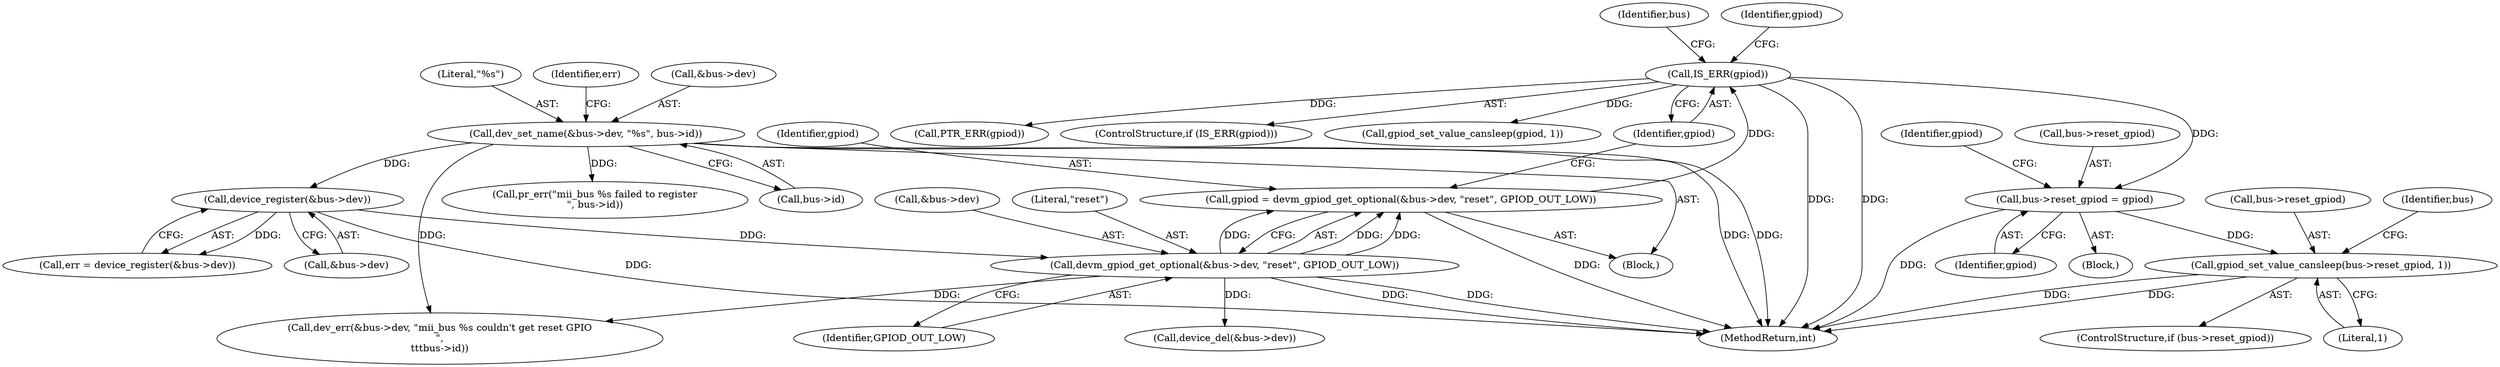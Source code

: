 digraph "0_linux_6ff7b060535e87c2ae14dd8548512abfdda528fb@pointer" {
"1000236" [label="(Call,bus->reset_gpiod = gpiod)"];
"1000212" [label="(Call,IS_ERR(gpiod))"];
"1000202" [label="(Call,gpiod = devm_gpiod_get_optional(&bus->dev, \"reset\", GPIOD_OUT_LOW))"];
"1000204" [label="(Call,devm_gpiod_get_optional(&bus->dev, \"reset\", GPIOD_OUT_LOW))"];
"1000181" [label="(Call,device_register(&bus->dev))"];
"1000170" [label="(Call,dev_set_name(&bus->dev, \"%s\", bus->id))"];
"1000340" [label="(Call,gpiod_set_value_cansleep(bus->reset_gpiod, 1))"];
"1000182" [label="(Call,&bus->dev)"];
"1000348" [label="(Identifier,bus)"];
"1000242" [label="(Identifier,gpiod)"];
"1000175" [label="(Literal,\"%s\")"];
"1000345" [label="(Call,device_del(&bus->dev))"];
"1000212" [label="(Call,IS_ERR(gpiod))"];
"1000215" [label="(Call,dev_err(&bus->dev, \"mii_bus %s couldn't get reset GPIO\n\",\n\t\t\tbus->id))"];
"1000180" [label="(Identifier,err)"];
"1000205" [label="(Call,&bus->dev)"];
"1000213" [label="(Identifier,gpiod)"];
"1000204" [label="(Call,devm_gpiod_get_optional(&bus->dev, \"reset\", GPIOD_OUT_LOW))"];
"1000171" [label="(Call,&bus->dev)"];
"1000210" [label="(Identifier,GPIOD_OUT_LOW)"];
"1000189" [label="(Call,pr_err(\"mii_bus %s failed to register\n\", bus->id))"];
"1000340" [label="(Call,gpiod_set_value_cansleep(bus->reset_gpiod, 1))"];
"1000203" [label="(Identifier,gpiod)"];
"1000230" [label="(Call,PTR_ERR(gpiod))"];
"1000211" [label="(ControlStructure,if (IS_ERR(gpiod)))"];
"1000237" [label="(Call,bus->reset_gpiod)"];
"1000341" [label="(Call,bus->reset_gpiod)"];
"1000240" [label="(Identifier,gpiod)"];
"1000344" [label="(Literal,1)"];
"1000235" [label="(Block,)"];
"1000202" [label="(Call,gpiod = devm_gpiod_get_optional(&bus->dev, \"reset\", GPIOD_OUT_LOW))"];
"1000241" [label="(Call,gpiod_set_value_cansleep(gpiod, 1))"];
"1000179" [label="(Call,err = device_register(&bus->dev))"];
"1000176" [label="(Call,bus->id)"];
"1000170" [label="(Call,dev_set_name(&bus->dev, \"%s\", bus->id))"];
"1000218" [label="(Identifier,bus)"];
"1000234" [label="(Identifier,gpiod)"];
"1000105" [label="(Block,)"];
"1000209" [label="(Literal,\"reset\")"];
"1000336" [label="(ControlStructure,if (bus->reset_gpiod))"];
"1000352" [label="(MethodReturn,int)"];
"1000236" [label="(Call,bus->reset_gpiod = gpiod)"];
"1000181" [label="(Call,device_register(&bus->dev))"];
"1000236" -> "1000235"  [label="AST: "];
"1000236" -> "1000240"  [label="CFG: "];
"1000237" -> "1000236"  [label="AST: "];
"1000240" -> "1000236"  [label="AST: "];
"1000242" -> "1000236"  [label="CFG: "];
"1000236" -> "1000352"  [label="DDG: "];
"1000212" -> "1000236"  [label="DDG: "];
"1000236" -> "1000340"  [label="DDG: "];
"1000212" -> "1000211"  [label="AST: "];
"1000212" -> "1000213"  [label="CFG: "];
"1000213" -> "1000212"  [label="AST: "];
"1000218" -> "1000212"  [label="CFG: "];
"1000234" -> "1000212"  [label="CFG: "];
"1000212" -> "1000352"  [label="DDG: "];
"1000212" -> "1000352"  [label="DDG: "];
"1000202" -> "1000212"  [label="DDG: "];
"1000212" -> "1000230"  [label="DDG: "];
"1000212" -> "1000241"  [label="DDG: "];
"1000202" -> "1000105"  [label="AST: "];
"1000202" -> "1000204"  [label="CFG: "];
"1000203" -> "1000202"  [label="AST: "];
"1000204" -> "1000202"  [label="AST: "];
"1000213" -> "1000202"  [label="CFG: "];
"1000202" -> "1000352"  [label="DDG: "];
"1000204" -> "1000202"  [label="DDG: "];
"1000204" -> "1000202"  [label="DDG: "];
"1000204" -> "1000202"  [label="DDG: "];
"1000204" -> "1000210"  [label="CFG: "];
"1000205" -> "1000204"  [label="AST: "];
"1000209" -> "1000204"  [label="AST: "];
"1000210" -> "1000204"  [label="AST: "];
"1000204" -> "1000352"  [label="DDG: "];
"1000204" -> "1000352"  [label="DDG: "];
"1000181" -> "1000204"  [label="DDG: "];
"1000204" -> "1000215"  [label="DDG: "];
"1000204" -> "1000345"  [label="DDG: "];
"1000181" -> "1000179"  [label="AST: "];
"1000181" -> "1000182"  [label="CFG: "];
"1000182" -> "1000181"  [label="AST: "];
"1000179" -> "1000181"  [label="CFG: "];
"1000181" -> "1000352"  [label="DDG: "];
"1000181" -> "1000179"  [label="DDG: "];
"1000170" -> "1000181"  [label="DDG: "];
"1000170" -> "1000105"  [label="AST: "];
"1000170" -> "1000176"  [label="CFG: "];
"1000171" -> "1000170"  [label="AST: "];
"1000175" -> "1000170"  [label="AST: "];
"1000176" -> "1000170"  [label="AST: "];
"1000180" -> "1000170"  [label="CFG: "];
"1000170" -> "1000352"  [label="DDG: "];
"1000170" -> "1000352"  [label="DDG: "];
"1000170" -> "1000189"  [label="DDG: "];
"1000170" -> "1000215"  [label="DDG: "];
"1000340" -> "1000336"  [label="AST: "];
"1000340" -> "1000344"  [label="CFG: "];
"1000341" -> "1000340"  [label="AST: "];
"1000344" -> "1000340"  [label="AST: "];
"1000348" -> "1000340"  [label="CFG: "];
"1000340" -> "1000352"  [label="DDG: "];
"1000340" -> "1000352"  [label="DDG: "];
}
